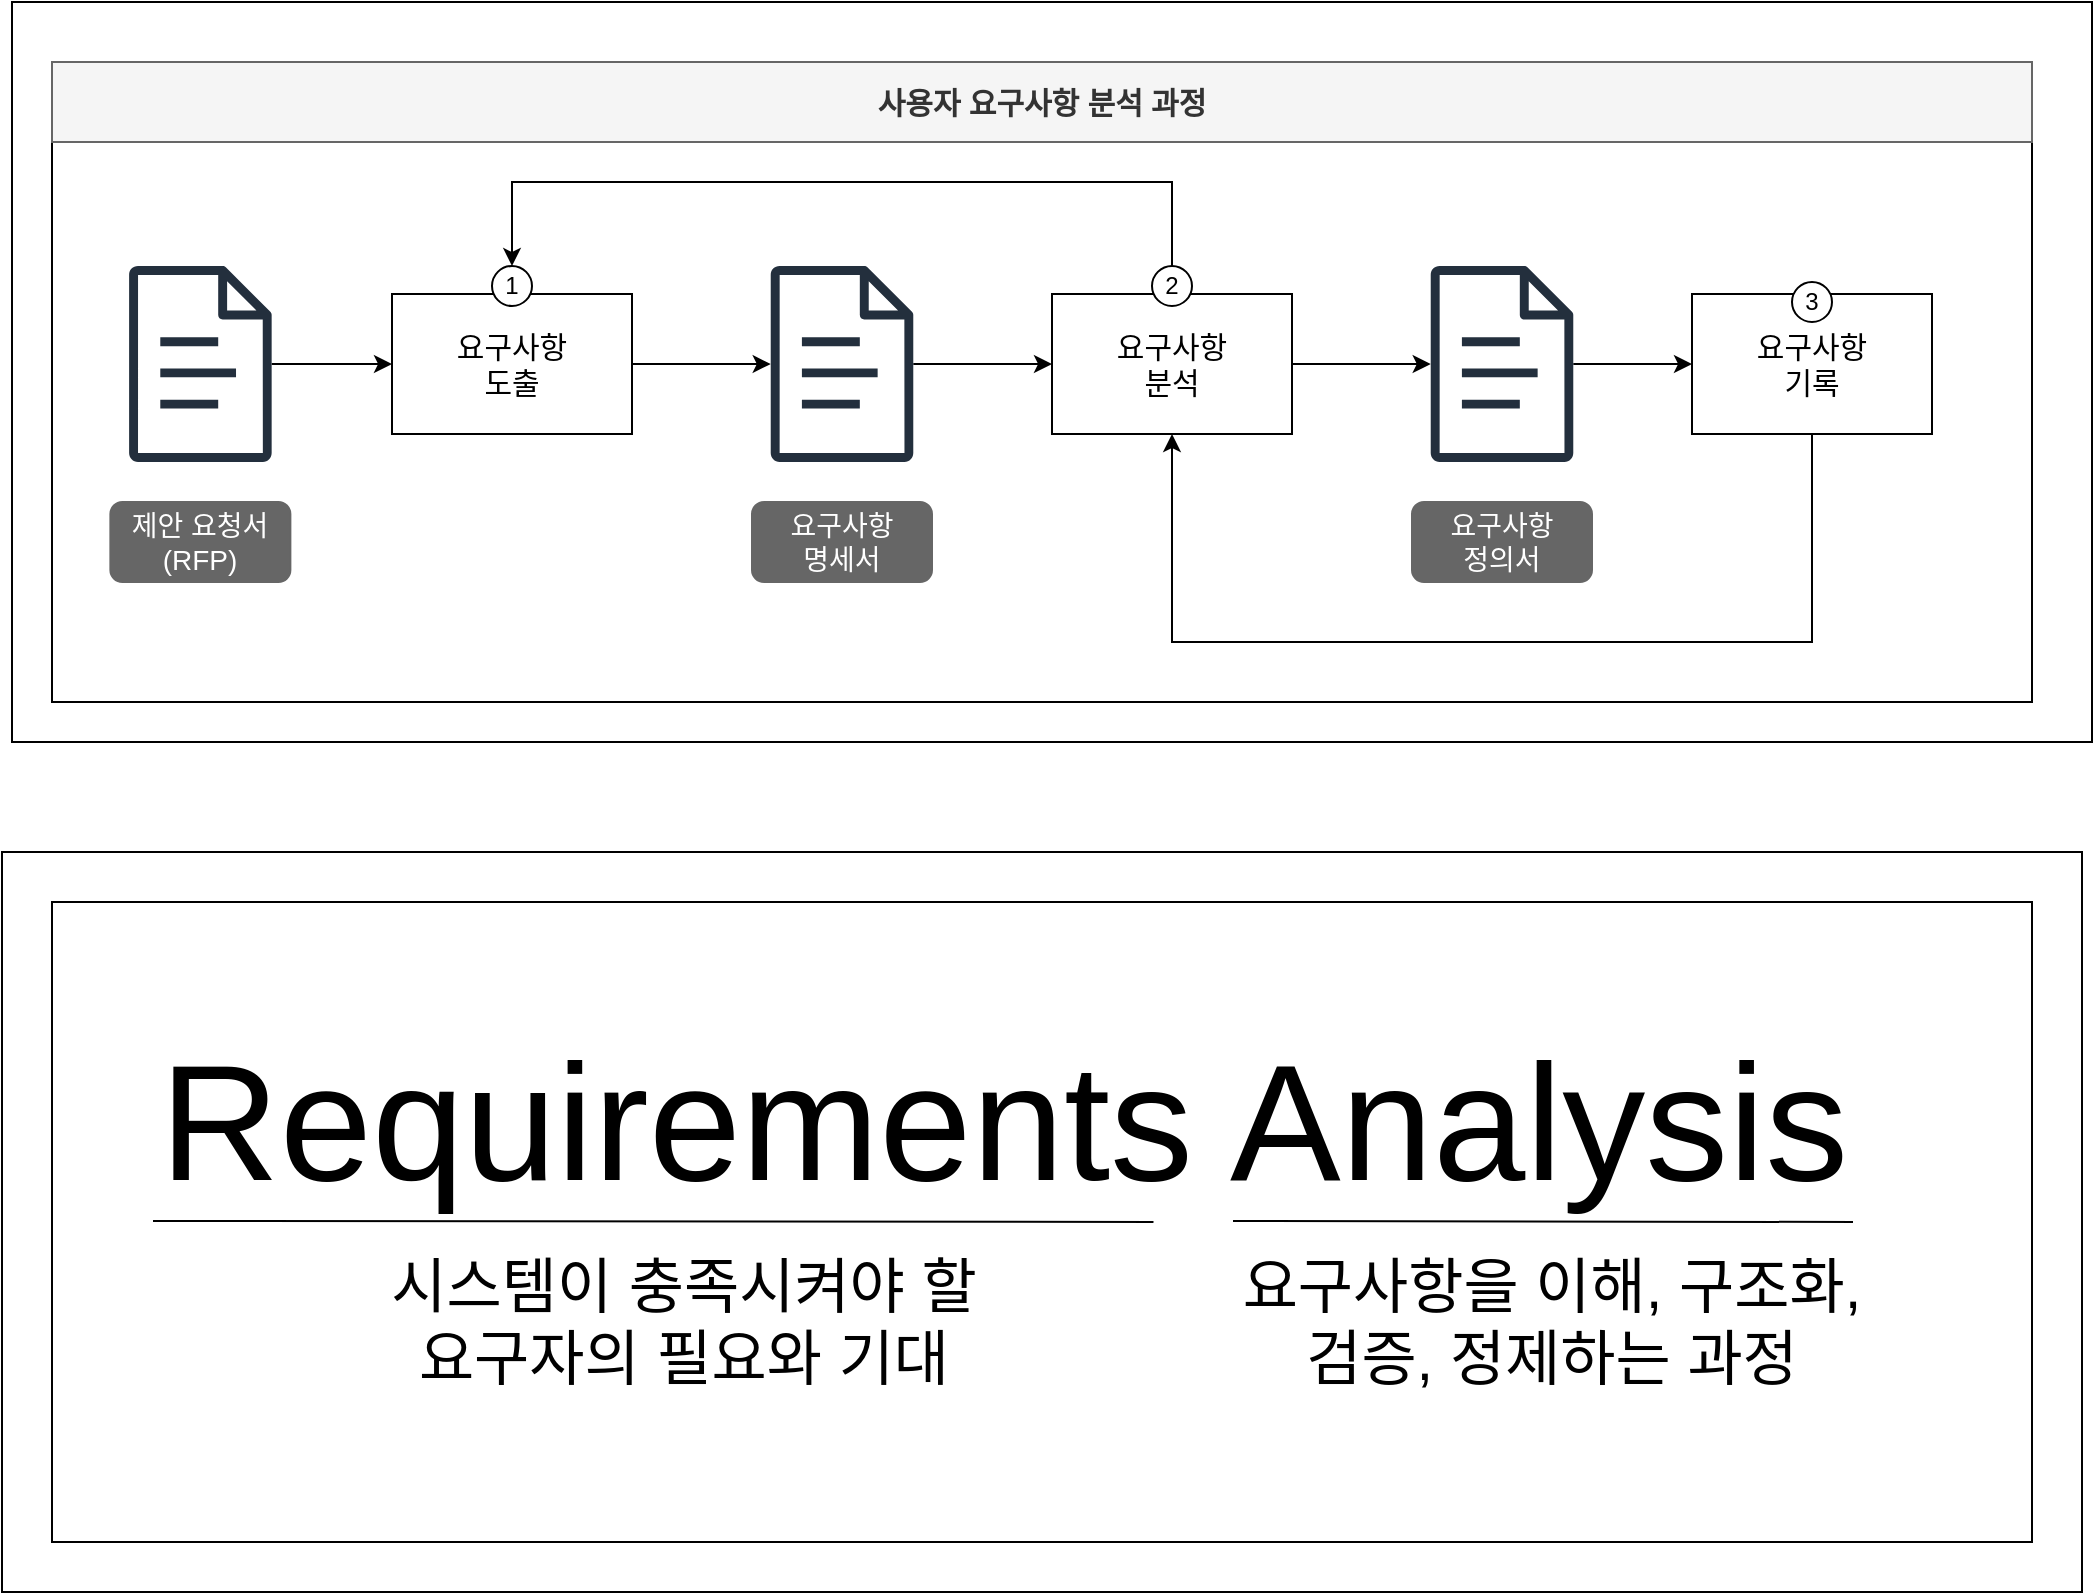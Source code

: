 <mxfile version="24.7.17">
  <diagram name="페이지-1" id="_Uv9DmeogQQXTS0t-fRU">
    <mxGraphModel dx="2363" dy="899" grid="1" gridSize="10" guides="1" tooltips="1" connect="1" arrows="1" fold="1" page="1" pageScale="1" pageWidth="827" pageHeight="1169" math="0" shadow="0">
      <root>
        <mxCell id="0" />
        <mxCell id="1" parent="0" />
        <mxCell id="ZaTLLZMN6JliR8JrsGxa-1" value="" style="rounded=0;whiteSpace=wrap;html=1;" vertex="1" parent="1">
          <mxGeometry x="-170" y="160" width="1040" height="370" as="geometry" />
        </mxCell>
        <mxCell id="ZaTLLZMN6JliR8JrsGxa-2" value="" style="rounded=0;whiteSpace=wrap;html=1;" vertex="1" parent="1">
          <mxGeometry x="-150" y="190" width="990" height="320" as="geometry" />
        </mxCell>
        <mxCell id="ZaTLLZMN6JliR8JrsGxa-37" style="edgeStyle=orthogonalEdgeStyle;rounded=0;orthogonalLoop=1;jettySize=auto;html=1;" edge="1" parent="1" source="ZaTLLZMN6JliR8JrsGxa-4" target="ZaTLLZMN6JliR8JrsGxa-35">
          <mxGeometry relative="1" as="geometry" />
        </mxCell>
        <mxCell id="ZaTLLZMN6JliR8JrsGxa-4" value="요구사항&lt;div&gt;도출&lt;/div&gt;" style="rounded=0;whiteSpace=wrap;html=1;fontSize=15;" vertex="1" parent="1">
          <mxGeometry x="20" y="306" width="120" height="70" as="geometry" />
        </mxCell>
        <mxCell id="ZaTLLZMN6JliR8JrsGxa-13" value="제안 요청서&lt;div&gt;(RFP)&lt;/div&gt;" style="rounded=1;whiteSpace=wrap;html=1;fontSize=14;fillColor=#666666;fontColor=#FFFFFF;strokeColor=#666666;" vertex="1" parent="1">
          <mxGeometry x="-120.81" y="410" width="90" height="40" as="geometry" />
        </mxCell>
        <mxCell id="ZaTLLZMN6JliR8JrsGxa-20" value="사용자 요구사항 분석 과정" style="rounded=0;whiteSpace=wrap;html=1;fontSize=15;fillColor=#f5f5f5;fontColor=#333333;strokeColor=#666666;fontStyle=1" vertex="1" parent="1">
          <mxGeometry x="-150" y="190" width="990" height="40" as="geometry" />
        </mxCell>
        <mxCell id="ZaTLLZMN6JliR8JrsGxa-21" value="1" style="ellipse;whiteSpace=wrap;html=1;aspect=fixed;" vertex="1" parent="1">
          <mxGeometry x="70" y="292" width="20" height="20" as="geometry" />
        </mxCell>
        <mxCell id="ZaTLLZMN6JliR8JrsGxa-25" value="" style="rounded=0;whiteSpace=wrap;html=1;" vertex="1" parent="1">
          <mxGeometry x="-175" y="585" width="1040" height="370" as="geometry" />
        </mxCell>
        <mxCell id="ZaTLLZMN6JliR8JrsGxa-26" value="" style="rounded=0;whiteSpace=wrap;html=1;" vertex="1" parent="1">
          <mxGeometry x="-150" y="610" width="990" height="320" as="geometry" />
        </mxCell>
        <mxCell id="ZaTLLZMN6JliR8JrsGxa-27" value="&lt;font style=&quot;font-size: 83px;&quot;&gt;Requirements Analysis&lt;/font&gt;" style="rounded=0;whiteSpace=wrap;html=1;fontSize=83;strokeColor=none;" vertex="1" parent="1">
          <mxGeometry x="-114.5" y="690" width="880" height="60" as="geometry" />
        </mxCell>
        <mxCell id="ZaTLLZMN6JliR8JrsGxa-28" value="시스템이 충족시켜야 할&lt;div&gt;요구자의 필요와 기대&lt;/div&gt;" style="rounded=0;whiteSpace=wrap;html=1;fontSize=30;strokeColor=none;" vertex="1" parent="1">
          <mxGeometry x="-39.5" y="790" width="410" height="60" as="geometry" />
        </mxCell>
        <mxCell id="ZaTLLZMN6JliR8JrsGxa-29" value="요구사항을 이해, 구조화,&lt;div&gt;검증, 정제하는 과정&lt;/div&gt;" style="rounded=0;whiteSpace=wrap;html=1;fontSize=30;strokeColor=none;" vertex="1" parent="1">
          <mxGeometry x="394.5" y="790" width="410" height="60" as="geometry" />
        </mxCell>
        <mxCell id="ZaTLLZMN6JliR8JrsGxa-30" value="" style="endArrow=none;html=1;rounded=0;entryX=0.576;entryY=0.5;entryDx=0;entryDy=0;entryPerimeter=0;" edge="1" parent="1">
          <mxGeometry width="50" height="50" relative="1" as="geometry">
            <mxPoint x="-99.5" y="769.47" as="sourcePoint" />
            <mxPoint x="400.74" y="770" as="targetPoint" />
          </mxGeometry>
        </mxCell>
        <mxCell id="ZaTLLZMN6JliR8JrsGxa-31" value="" style="endArrow=none;html=1;rounded=0;" edge="1" parent="1">
          <mxGeometry width="50" height="50" relative="1" as="geometry">
            <mxPoint x="440.5" y="769.47" as="sourcePoint" />
            <mxPoint x="750.5" y="770" as="targetPoint" />
          </mxGeometry>
        </mxCell>
        <mxCell id="ZaTLLZMN6JliR8JrsGxa-34" style="edgeStyle=orthogonalEdgeStyle;rounded=0;orthogonalLoop=1;jettySize=auto;html=1;entryX=0;entryY=0.5;entryDx=0;entryDy=0;" edge="1" parent="1" source="ZaTLLZMN6JliR8JrsGxa-32" target="ZaTLLZMN6JliR8JrsGxa-4">
          <mxGeometry relative="1" as="geometry" />
        </mxCell>
        <mxCell id="ZaTLLZMN6JliR8JrsGxa-32" value="" style="sketch=0;outlineConnect=0;fontColor=#232F3E;gradientColor=none;fillColor=#232F3D;strokeColor=none;dashed=0;verticalLabelPosition=bottom;verticalAlign=top;align=center;html=1;fontSize=12;fontStyle=0;aspect=fixed;pointerEvents=1;shape=mxgraph.aws4.document;" vertex="1" parent="1">
          <mxGeometry x="-111.62" y="292" width="71.62" height="98" as="geometry" />
        </mxCell>
        <mxCell id="ZaTLLZMN6JliR8JrsGxa-39" style="edgeStyle=orthogonalEdgeStyle;rounded=0;orthogonalLoop=1;jettySize=auto;html=1;entryX=0;entryY=0.5;entryDx=0;entryDy=0;" edge="1" parent="1" source="ZaTLLZMN6JliR8JrsGxa-35" target="ZaTLLZMN6JliR8JrsGxa-38">
          <mxGeometry relative="1" as="geometry" />
        </mxCell>
        <mxCell id="ZaTLLZMN6JliR8JrsGxa-35" value="" style="sketch=0;outlineConnect=0;fontColor=#232F3E;gradientColor=none;fillColor=#232F3D;strokeColor=none;dashed=0;verticalLabelPosition=bottom;verticalAlign=top;align=center;html=1;fontSize=12;fontStyle=0;aspect=fixed;pointerEvents=1;shape=mxgraph.aws4.document;" vertex="1" parent="1">
          <mxGeometry x="209.19" y="292" width="71.62" height="98" as="geometry" />
        </mxCell>
        <mxCell id="ZaTLLZMN6JliR8JrsGxa-36" value="요구사항&lt;div&gt;명세서&lt;/div&gt;" style="rounded=1;whiteSpace=wrap;html=1;fontSize=14;fillColor=#666666;fontColor=#FFFFFF;strokeColor=#666666;" vertex="1" parent="1">
          <mxGeometry x="200" y="410" width="90" height="40" as="geometry" />
        </mxCell>
        <mxCell id="ZaTLLZMN6JliR8JrsGxa-45" style="edgeStyle=orthogonalEdgeStyle;rounded=0;orthogonalLoop=1;jettySize=auto;html=1;" edge="1" parent="1" source="ZaTLLZMN6JliR8JrsGxa-38" target="ZaTLLZMN6JliR8JrsGxa-41">
          <mxGeometry relative="1" as="geometry" />
        </mxCell>
        <mxCell id="ZaTLLZMN6JliR8JrsGxa-47" style="edgeStyle=orthogonalEdgeStyle;rounded=0;orthogonalLoop=1;jettySize=auto;html=1;entryX=0.5;entryY=0;entryDx=0;entryDy=0;" edge="1" parent="1" source="ZaTLLZMN6JliR8JrsGxa-38" target="ZaTLLZMN6JliR8JrsGxa-21">
          <mxGeometry relative="1" as="geometry">
            <Array as="points">
              <mxPoint x="410" y="250" />
              <mxPoint x="80" y="250" />
            </Array>
          </mxGeometry>
        </mxCell>
        <mxCell id="ZaTLLZMN6JliR8JrsGxa-38" value="요구사항&lt;div&gt;분석&lt;/div&gt;" style="rounded=0;whiteSpace=wrap;html=1;fontSize=15;" vertex="1" parent="1">
          <mxGeometry x="350" y="306" width="120" height="70" as="geometry" />
        </mxCell>
        <mxCell id="ZaTLLZMN6JliR8JrsGxa-22" value="2" style="ellipse;whiteSpace=wrap;html=1;aspect=fixed;" vertex="1" parent="1">
          <mxGeometry x="400" y="292" width="20" height="20" as="geometry" />
        </mxCell>
        <mxCell id="ZaTLLZMN6JliR8JrsGxa-44" style="edgeStyle=orthogonalEdgeStyle;rounded=0;orthogonalLoop=1;jettySize=auto;html=1;entryX=0;entryY=0.5;entryDx=0;entryDy=0;" edge="1" parent="1" source="ZaTLLZMN6JliR8JrsGxa-41" target="ZaTLLZMN6JliR8JrsGxa-43">
          <mxGeometry relative="1" as="geometry" />
        </mxCell>
        <mxCell id="ZaTLLZMN6JliR8JrsGxa-41" value="" style="sketch=0;outlineConnect=0;fontColor=#232F3E;gradientColor=none;fillColor=#232F3D;strokeColor=none;dashed=0;verticalLabelPosition=bottom;verticalAlign=top;align=center;html=1;fontSize=12;fontStyle=0;aspect=fixed;pointerEvents=1;shape=mxgraph.aws4.document;" vertex="1" parent="1">
          <mxGeometry x="539.19" y="292" width="71.62" height="98" as="geometry" />
        </mxCell>
        <mxCell id="ZaTLLZMN6JliR8JrsGxa-42" value="요구사항&lt;div&gt;정의서&lt;/div&gt;" style="rounded=1;whiteSpace=wrap;html=1;fontSize=14;fillColor=#666666;fontColor=#FFFFFF;strokeColor=#666666;" vertex="1" parent="1">
          <mxGeometry x="530" y="410" width="90" height="40" as="geometry" />
        </mxCell>
        <mxCell id="ZaTLLZMN6JliR8JrsGxa-46" style="edgeStyle=orthogonalEdgeStyle;rounded=0;orthogonalLoop=1;jettySize=auto;html=1;exitX=0.5;exitY=1;exitDx=0;exitDy=0;entryX=0.5;entryY=1;entryDx=0;entryDy=0;" edge="1" parent="1" source="ZaTLLZMN6JliR8JrsGxa-43" target="ZaTLLZMN6JliR8JrsGxa-38">
          <mxGeometry relative="1" as="geometry">
            <Array as="points">
              <mxPoint x="730" y="480" />
              <mxPoint x="410" y="480" />
            </Array>
          </mxGeometry>
        </mxCell>
        <mxCell id="ZaTLLZMN6JliR8JrsGxa-43" value="요구사항&lt;div&gt;기록&lt;/div&gt;" style="rounded=0;whiteSpace=wrap;html=1;fontSize=15;" vertex="1" parent="1">
          <mxGeometry x="670" y="306" width="120" height="70" as="geometry" />
        </mxCell>
        <mxCell id="ZaTLLZMN6JliR8JrsGxa-23" value="3" style="ellipse;whiteSpace=wrap;html=1;aspect=fixed;" vertex="1" parent="1">
          <mxGeometry x="720" y="300" width="20" height="20" as="geometry" />
        </mxCell>
      </root>
    </mxGraphModel>
  </diagram>
</mxfile>
